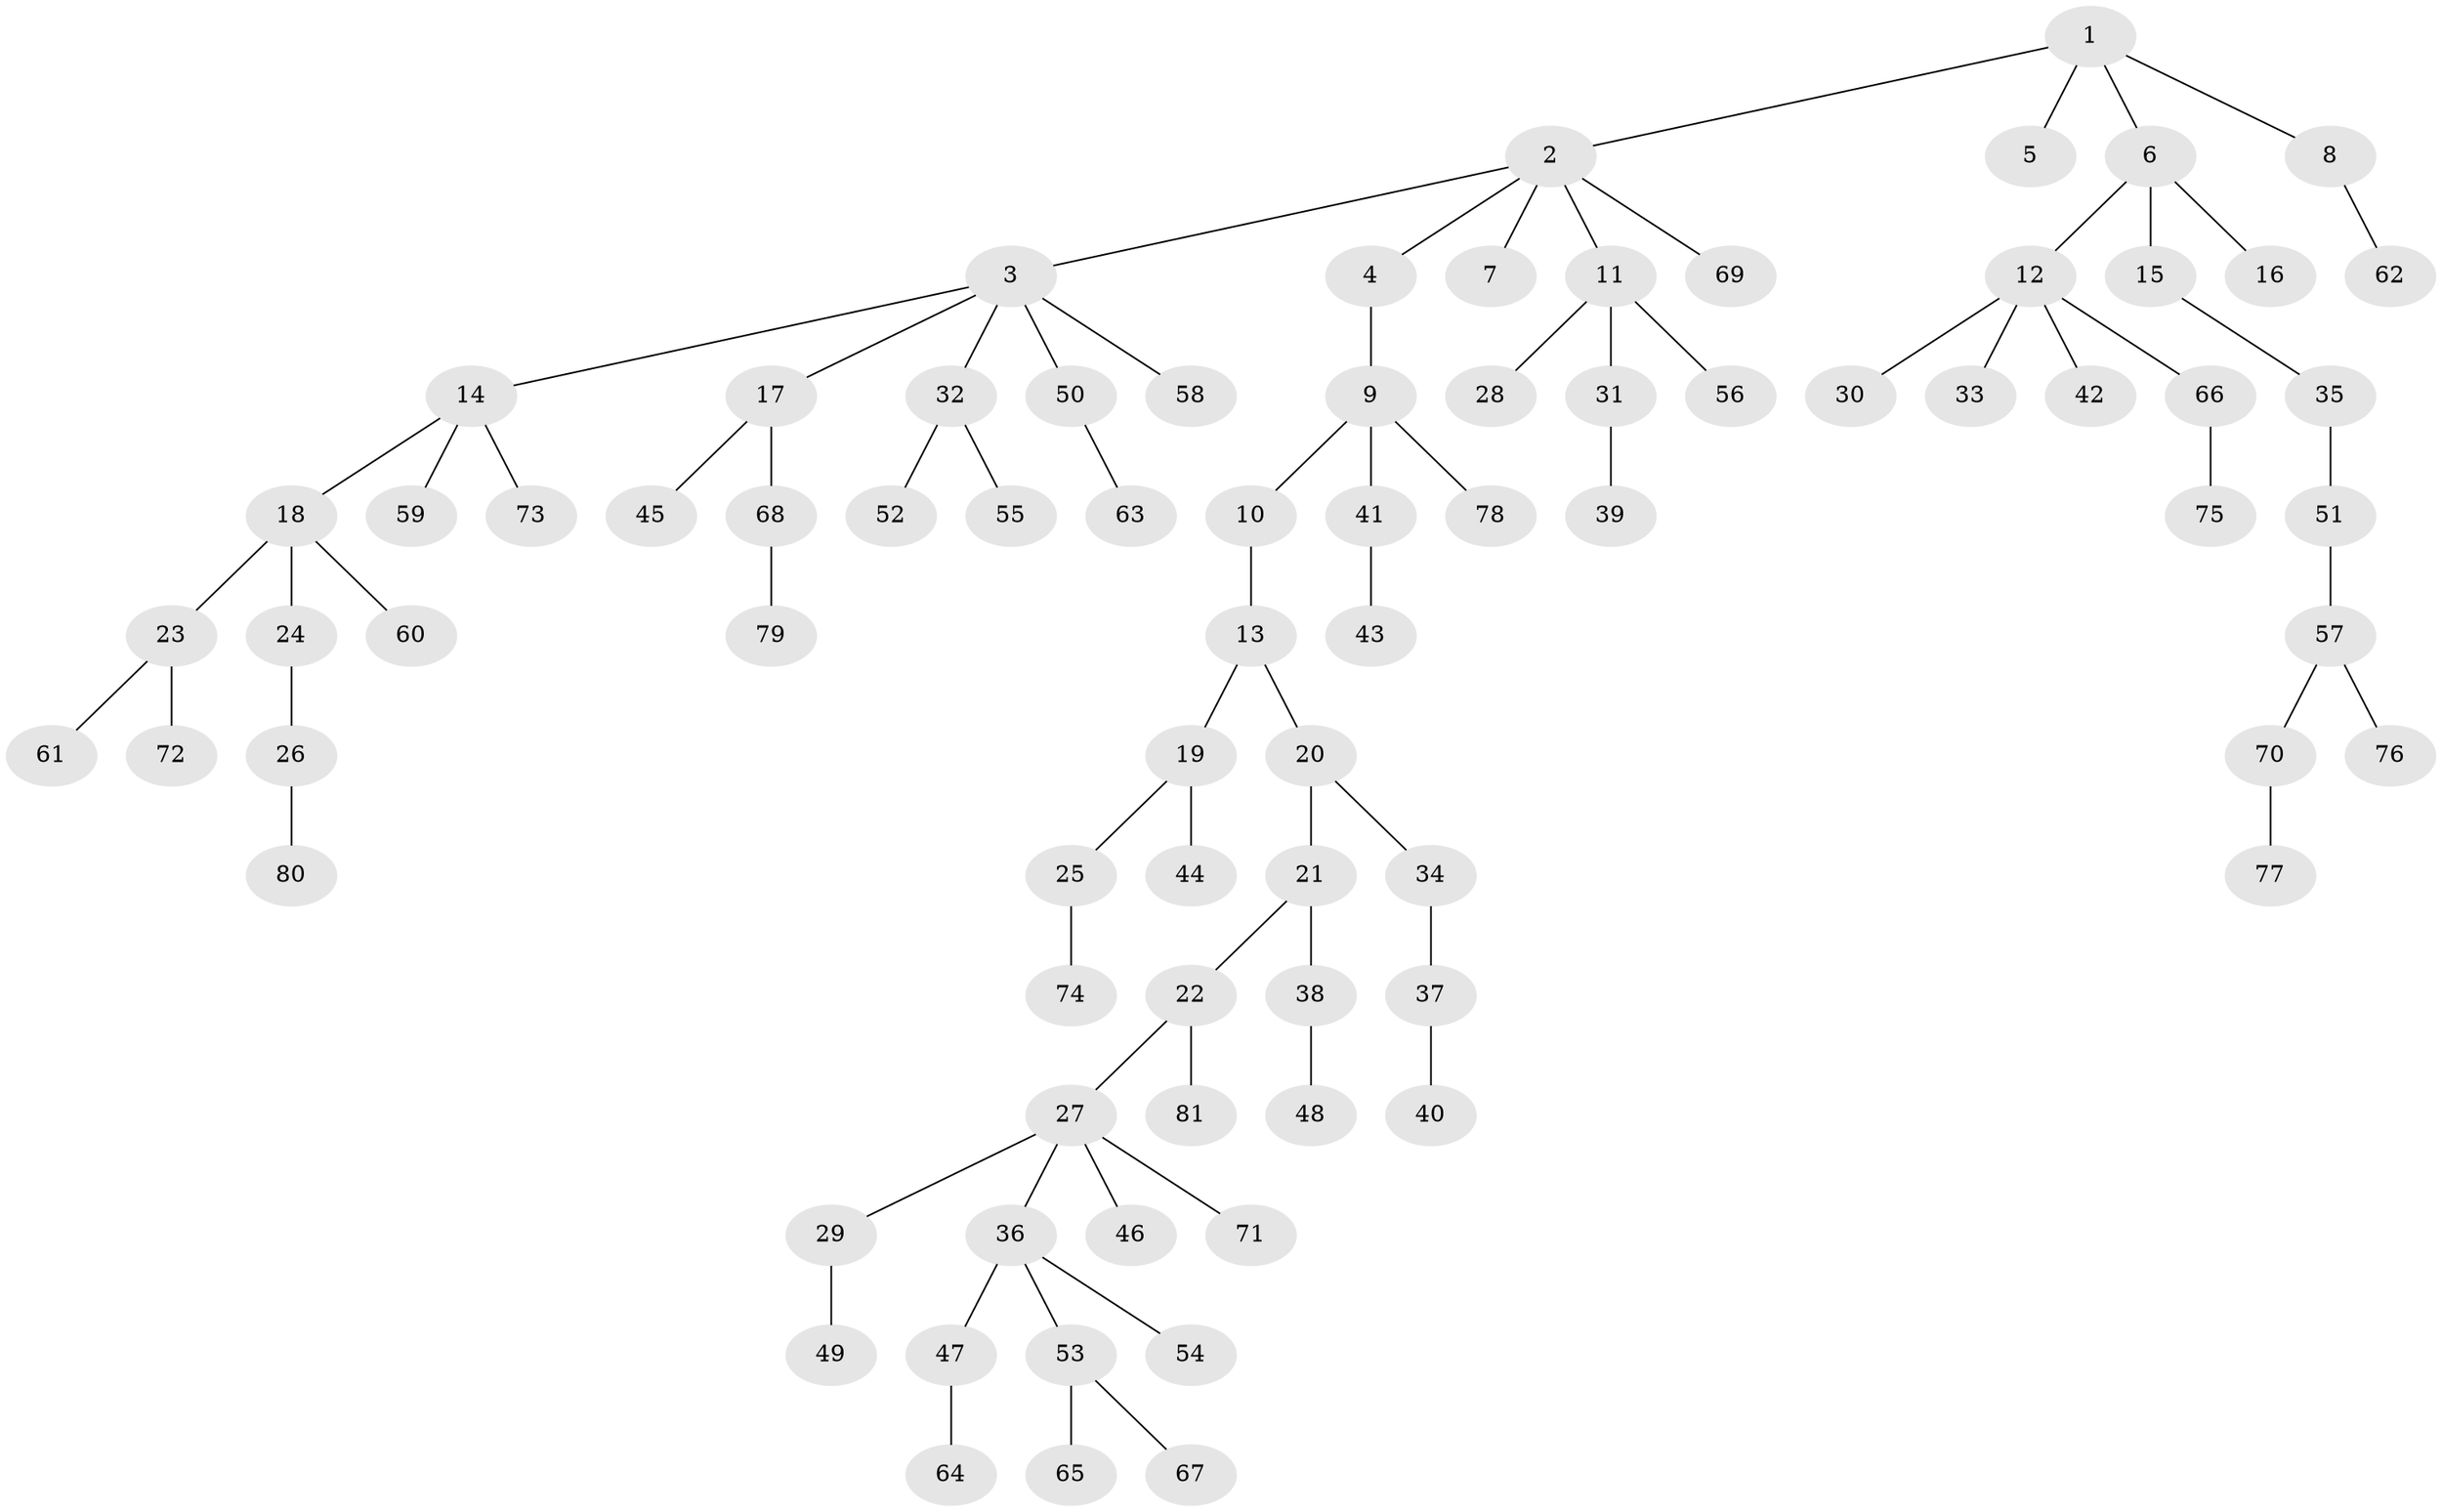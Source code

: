 // coarse degree distribution, {3: 0.09803921568627451, 5: 0.0196078431372549, 7: 0.0196078431372549, 2: 0.21568627450980393, 1: 0.5294117647058824, 4: 0.11764705882352941}
// Generated by graph-tools (version 1.1) at 2025/52/02/27/25 19:52:10]
// undirected, 81 vertices, 80 edges
graph export_dot {
graph [start="1"]
  node [color=gray90,style=filled];
  1;
  2;
  3;
  4;
  5;
  6;
  7;
  8;
  9;
  10;
  11;
  12;
  13;
  14;
  15;
  16;
  17;
  18;
  19;
  20;
  21;
  22;
  23;
  24;
  25;
  26;
  27;
  28;
  29;
  30;
  31;
  32;
  33;
  34;
  35;
  36;
  37;
  38;
  39;
  40;
  41;
  42;
  43;
  44;
  45;
  46;
  47;
  48;
  49;
  50;
  51;
  52;
  53;
  54;
  55;
  56;
  57;
  58;
  59;
  60;
  61;
  62;
  63;
  64;
  65;
  66;
  67;
  68;
  69;
  70;
  71;
  72;
  73;
  74;
  75;
  76;
  77;
  78;
  79;
  80;
  81;
  1 -- 2;
  1 -- 5;
  1 -- 6;
  1 -- 8;
  2 -- 3;
  2 -- 4;
  2 -- 7;
  2 -- 11;
  2 -- 69;
  3 -- 14;
  3 -- 17;
  3 -- 32;
  3 -- 50;
  3 -- 58;
  4 -- 9;
  6 -- 12;
  6 -- 15;
  6 -- 16;
  8 -- 62;
  9 -- 10;
  9 -- 41;
  9 -- 78;
  10 -- 13;
  11 -- 28;
  11 -- 31;
  11 -- 56;
  12 -- 30;
  12 -- 33;
  12 -- 42;
  12 -- 66;
  13 -- 19;
  13 -- 20;
  14 -- 18;
  14 -- 59;
  14 -- 73;
  15 -- 35;
  17 -- 45;
  17 -- 68;
  18 -- 23;
  18 -- 24;
  18 -- 60;
  19 -- 25;
  19 -- 44;
  20 -- 21;
  20 -- 34;
  21 -- 22;
  21 -- 38;
  22 -- 27;
  22 -- 81;
  23 -- 61;
  23 -- 72;
  24 -- 26;
  25 -- 74;
  26 -- 80;
  27 -- 29;
  27 -- 36;
  27 -- 46;
  27 -- 71;
  29 -- 49;
  31 -- 39;
  32 -- 52;
  32 -- 55;
  34 -- 37;
  35 -- 51;
  36 -- 47;
  36 -- 53;
  36 -- 54;
  37 -- 40;
  38 -- 48;
  41 -- 43;
  47 -- 64;
  50 -- 63;
  51 -- 57;
  53 -- 65;
  53 -- 67;
  57 -- 70;
  57 -- 76;
  66 -- 75;
  68 -- 79;
  70 -- 77;
}
